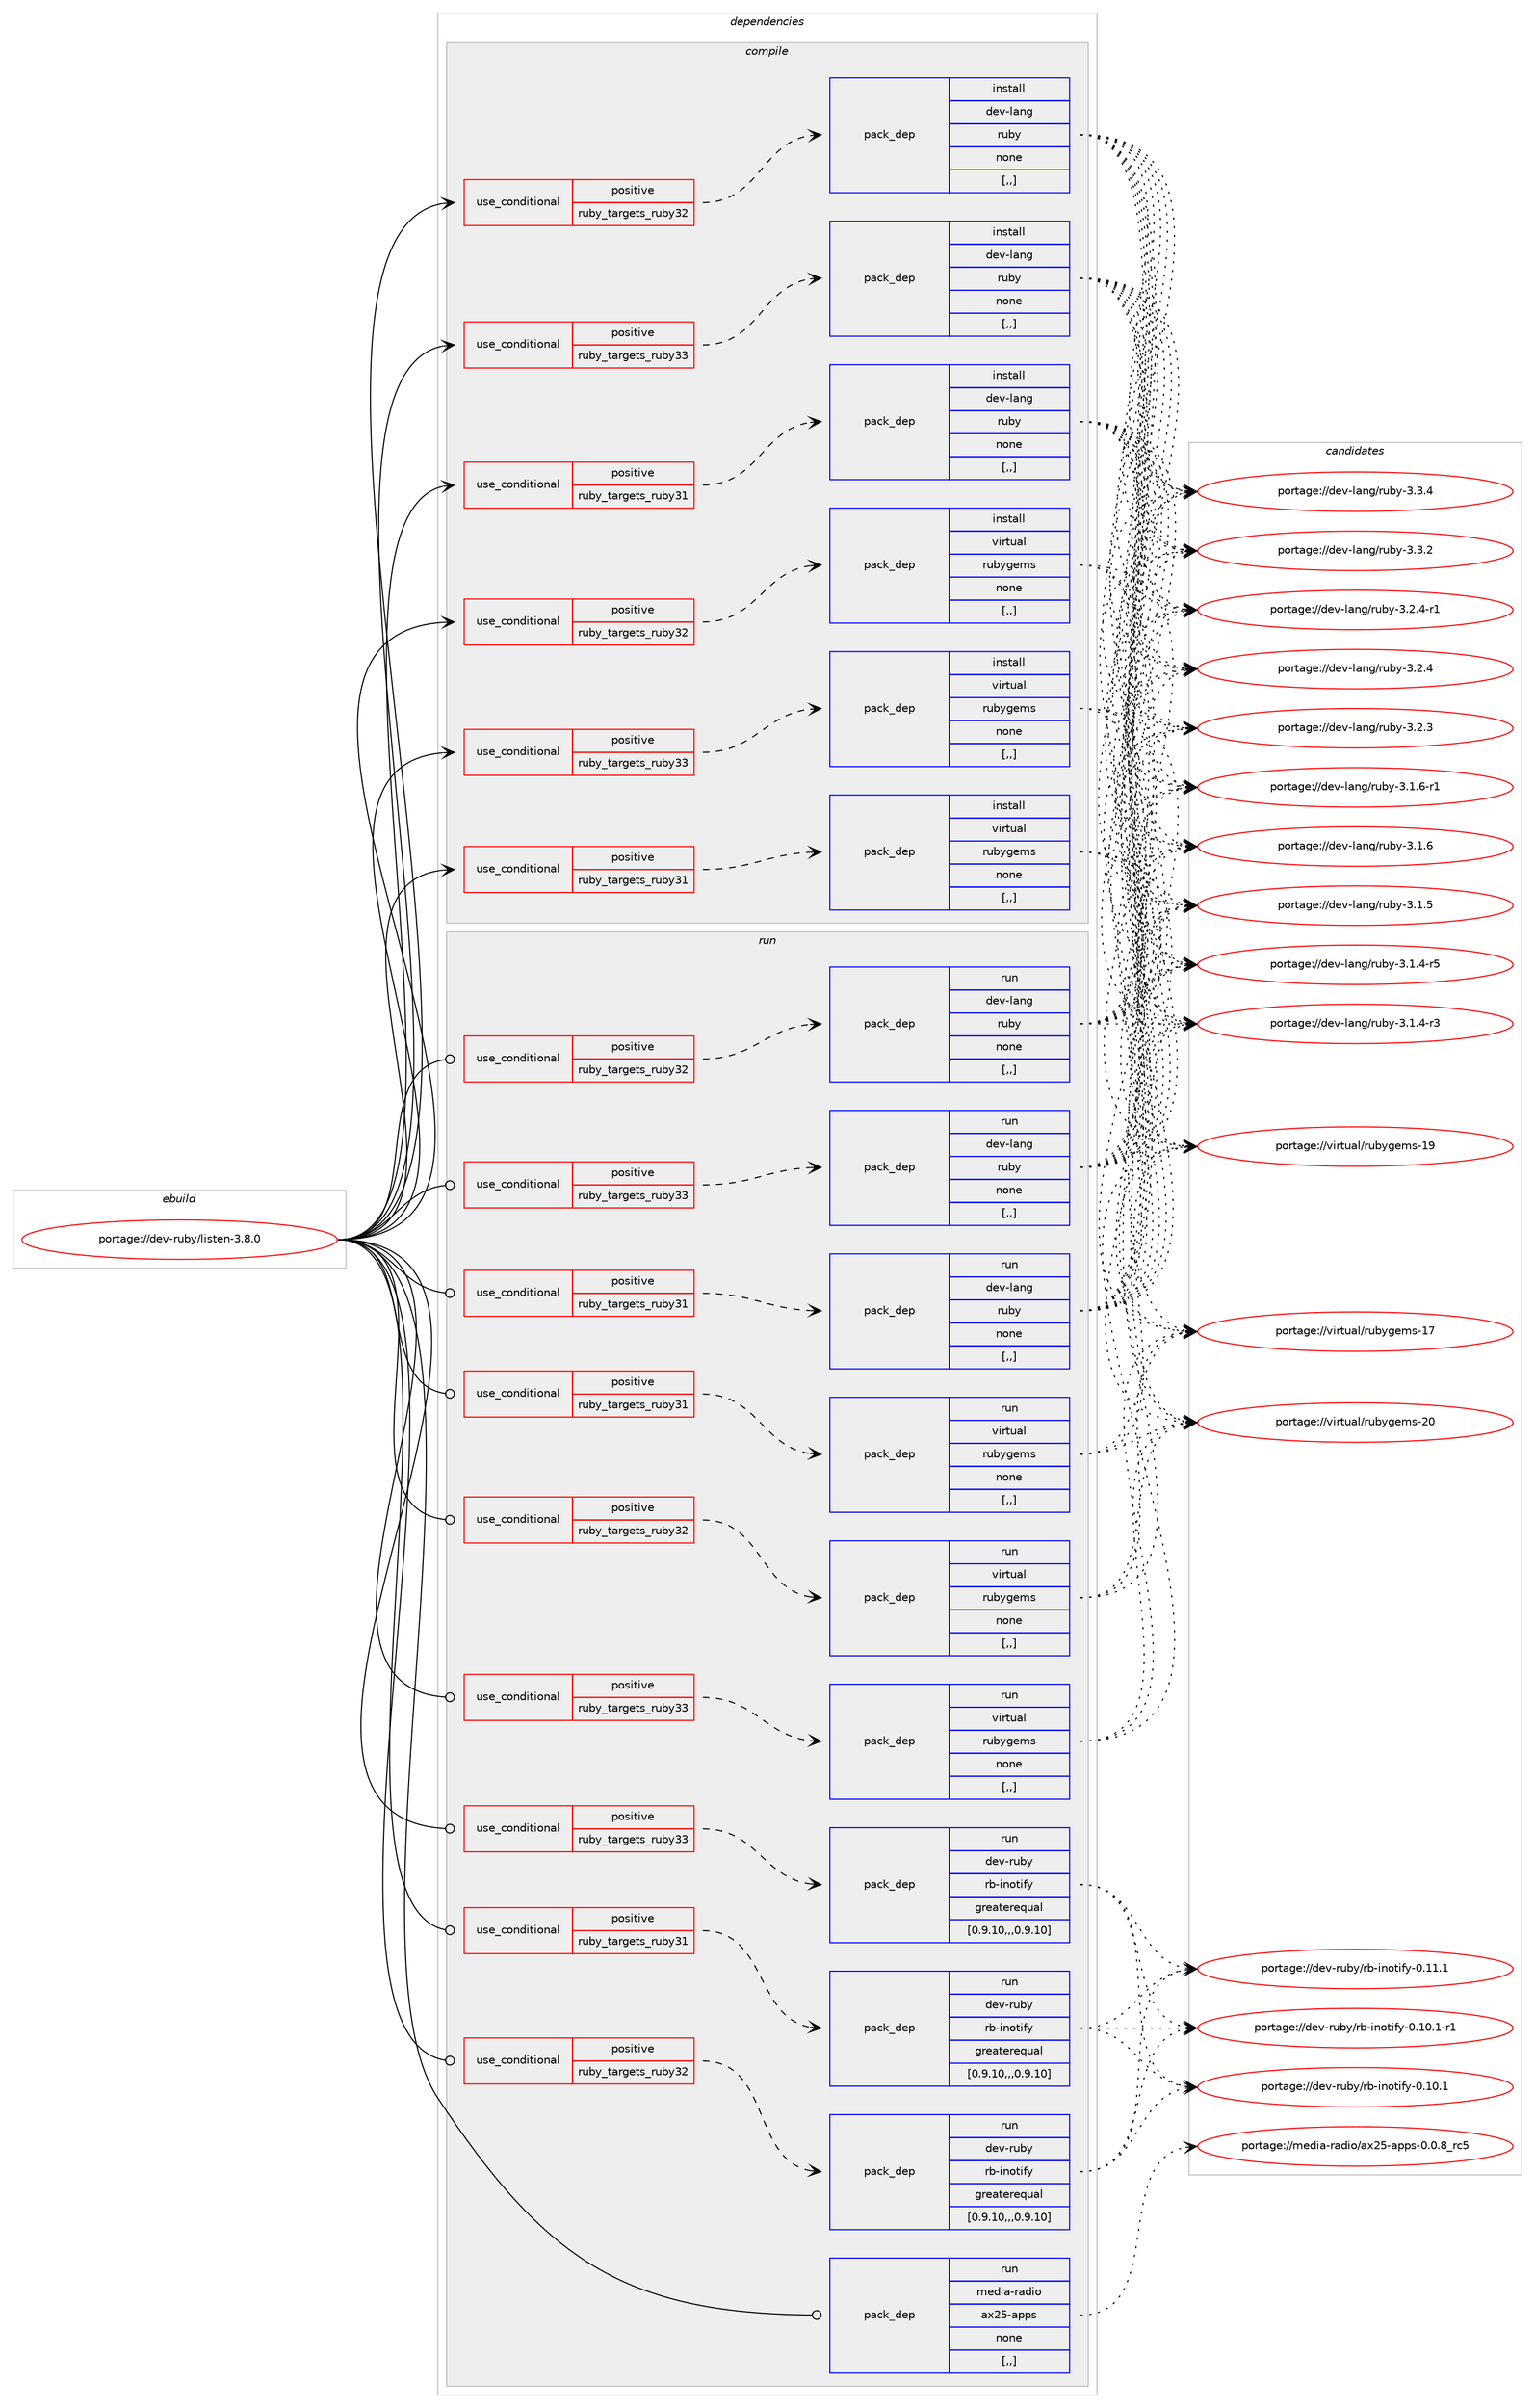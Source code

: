 digraph prolog {

# *************
# Graph options
# *************

newrank=true;
concentrate=true;
compound=true;
graph [rankdir=LR,fontname=Helvetica,fontsize=10,ranksep=1.5];#, ranksep=2.5, nodesep=0.2];
edge  [arrowhead=vee];
node  [fontname=Helvetica,fontsize=10];

# **********
# The ebuild
# **********

subgraph cluster_leftcol {
color=gray;
label=<<i>ebuild</i>>;
id [label="portage://dev-ruby/listen-3.8.0", color=red, width=4, href="../dev-ruby/listen-3.8.0.svg"];
}

# ****************
# The dependencies
# ****************

subgraph cluster_midcol {
color=gray;
label=<<i>dependencies</i>>;
subgraph cluster_compile {
fillcolor="#eeeeee";
style=filled;
label=<<i>compile</i>>;
subgraph cond49847 {
dependency188179 [label=<<TABLE BORDER="0" CELLBORDER="1" CELLSPACING="0" CELLPADDING="4"><TR><TD ROWSPAN="3" CELLPADDING="10">use_conditional</TD></TR><TR><TD>positive</TD></TR><TR><TD>ruby_targets_ruby31</TD></TR></TABLE>>, shape=none, color=red];
subgraph pack136991 {
dependency188180 [label=<<TABLE BORDER="0" CELLBORDER="1" CELLSPACING="0" CELLPADDING="4" WIDTH="220"><TR><TD ROWSPAN="6" CELLPADDING="30">pack_dep</TD></TR><TR><TD WIDTH="110">install</TD></TR><TR><TD>dev-lang</TD></TR><TR><TD>ruby</TD></TR><TR><TD>none</TD></TR><TR><TD>[,,]</TD></TR></TABLE>>, shape=none, color=blue];
}
dependency188179:e -> dependency188180:w [weight=20,style="dashed",arrowhead="vee"];
}
id:e -> dependency188179:w [weight=20,style="solid",arrowhead="vee"];
subgraph cond49848 {
dependency188181 [label=<<TABLE BORDER="0" CELLBORDER="1" CELLSPACING="0" CELLPADDING="4"><TR><TD ROWSPAN="3" CELLPADDING="10">use_conditional</TD></TR><TR><TD>positive</TD></TR><TR><TD>ruby_targets_ruby31</TD></TR></TABLE>>, shape=none, color=red];
subgraph pack136992 {
dependency188182 [label=<<TABLE BORDER="0" CELLBORDER="1" CELLSPACING="0" CELLPADDING="4" WIDTH="220"><TR><TD ROWSPAN="6" CELLPADDING="30">pack_dep</TD></TR><TR><TD WIDTH="110">install</TD></TR><TR><TD>virtual</TD></TR><TR><TD>rubygems</TD></TR><TR><TD>none</TD></TR><TR><TD>[,,]</TD></TR></TABLE>>, shape=none, color=blue];
}
dependency188181:e -> dependency188182:w [weight=20,style="dashed",arrowhead="vee"];
}
id:e -> dependency188181:w [weight=20,style="solid",arrowhead="vee"];
subgraph cond49849 {
dependency188183 [label=<<TABLE BORDER="0" CELLBORDER="1" CELLSPACING="0" CELLPADDING="4"><TR><TD ROWSPAN="3" CELLPADDING="10">use_conditional</TD></TR><TR><TD>positive</TD></TR><TR><TD>ruby_targets_ruby32</TD></TR></TABLE>>, shape=none, color=red];
subgraph pack136993 {
dependency188184 [label=<<TABLE BORDER="0" CELLBORDER="1" CELLSPACING="0" CELLPADDING="4" WIDTH="220"><TR><TD ROWSPAN="6" CELLPADDING="30">pack_dep</TD></TR><TR><TD WIDTH="110">install</TD></TR><TR><TD>dev-lang</TD></TR><TR><TD>ruby</TD></TR><TR><TD>none</TD></TR><TR><TD>[,,]</TD></TR></TABLE>>, shape=none, color=blue];
}
dependency188183:e -> dependency188184:w [weight=20,style="dashed",arrowhead="vee"];
}
id:e -> dependency188183:w [weight=20,style="solid",arrowhead="vee"];
subgraph cond49850 {
dependency188185 [label=<<TABLE BORDER="0" CELLBORDER="1" CELLSPACING="0" CELLPADDING="4"><TR><TD ROWSPAN="3" CELLPADDING="10">use_conditional</TD></TR><TR><TD>positive</TD></TR><TR><TD>ruby_targets_ruby32</TD></TR></TABLE>>, shape=none, color=red];
subgraph pack136994 {
dependency188186 [label=<<TABLE BORDER="0" CELLBORDER="1" CELLSPACING="0" CELLPADDING="4" WIDTH="220"><TR><TD ROWSPAN="6" CELLPADDING="30">pack_dep</TD></TR><TR><TD WIDTH="110">install</TD></TR><TR><TD>virtual</TD></TR><TR><TD>rubygems</TD></TR><TR><TD>none</TD></TR><TR><TD>[,,]</TD></TR></TABLE>>, shape=none, color=blue];
}
dependency188185:e -> dependency188186:w [weight=20,style="dashed",arrowhead="vee"];
}
id:e -> dependency188185:w [weight=20,style="solid",arrowhead="vee"];
subgraph cond49851 {
dependency188187 [label=<<TABLE BORDER="0" CELLBORDER="1" CELLSPACING="0" CELLPADDING="4"><TR><TD ROWSPAN="3" CELLPADDING="10">use_conditional</TD></TR><TR><TD>positive</TD></TR><TR><TD>ruby_targets_ruby33</TD></TR></TABLE>>, shape=none, color=red];
subgraph pack136995 {
dependency188188 [label=<<TABLE BORDER="0" CELLBORDER="1" CELLSPACING="0" CELLPADDING="4" WIDTH="220"><TR><TD ROWSPAN="6" CELLPADDING="30">pack_dep</TD></TR><TR><TD WIDTH="110">install</TD></TR><TR><TD>dev-lang</TD></TR><TR><TD>ruby</TD></TR><TR><TD>none</TD></TR><TR><TD>[,,]</TD></TR></TABLE>>, shape=none, color=blue];
}
dependency188187:e -> dependency188188:w [weight=20,style="dashed",arrowhead="vee"];
}
id:e -> dependency188187:w [weight=20,style="solid",arrowhead="vee"];
subgraph cond49852 {
dependency188189 [label=<<TABLE BORDER="0" CELLBORDER="1" CELLSPACING="0" CELLPADDING="4"><TR><TD ROWSPAN="3" CELLPADDING="10">use_conditional</TD></TR><TR><TD>positive</TD></TR><TR><TD>ruby_targets_ruby33</TD></TR></TABLE>>, shape=none, color=red];
subgraph pack136996 {
dependency188190 [label=<<TABLE BORDER="0" CELLBORDER="1" CELLSPACING="0" CELLPADDING="4" WIDTH="220"><TR><TD ROWSPAN="6" CELLPADDING="30">pack_dep</TD></TR><TR><TD WIDTH="110">install</TD></TR><TR><TD>virtual</TD></TR><TR><TD>rubygems</TD></TR><TR><TD>none</TD></TR><TR><TD>[,,]</TD></TR></TABLE>>, shape=none, color=blue];
}
dependency188189:e -> dependency188190:w [weight=20,style="dashed",arrowhead="vee"];
}
id:e -> dependency188189:w [weight=20,style="solid",arrowhead="vee"];
}
subgraph cluster_compileandrun {
fillcolor="#eeeeee";
style=filled;
label=<<i>compile and run</i>>;
}
subgraph cluster_run {
fillcolor="#eeeeee";
style=filled;
label=<<i>run</i>>;
subgraph cond49853 {
dependency188191 [label=<<TABLE BORDER="0" CELLBORDER="1" CELLSPACING="0" CELLPADDING="4"><TR><TD ROWSPAN="3" CELLPADDING="10">use_conditional</TD></TR><TR><TD>positive</TD></TR><TR><TD>ruby_targets_ruby31</TD></TR></TABLE>>, shape=none, color=red];
subgraph pack136997 {
dependency188192 [label=<<TABLE BORDER="0" CELLBORDER="1" CELLSPACING="0" CELLPADDING="4" WIDTH="220"><TR><TD ROWSPAN="6" CELLPADDING="30">pack_dep</TD></TR><TR><TD WIDTH="110">run</TD></TR><TR><TD>dev-lang</TD></TR><TR><TD>ruby</TD></TR><TR><TD>none</TD></TR><TR><TD>[,,]</TD></TR></TABLE>>, shape=none, color=blue];
}
dependency188191:e -> dependency188192:w [weight=20,style="dashed",arrowhead="vee"];
}
id:e -> dependency188191:w [weight=20,style="solid",arrowhead="odot"];
subgraph cond49854 {
dependency188193 [label=<<TABLE BORDER="0" CELLBORDER="1" CELLSPACING="0" CELLPADDING="4"><TR><TD ROWSPAN="3" CELLPADDING="10">use_conditional</TD></TR><TR><TD>positive</TD></TR><TR><TD>ruby_targets_ruby31</TD></TR></TABLE>>, shape=none, color=red];
subgraph pack136998 {
dependency188194 [label=<<TABLE BORDER="0" CELLBORDER="1" CELLSPACING="0" CELLPADDING="4" WIDTH="220"><TR><TD ROWSPAN="6" CELLPADDING="30">pack_dep</TD></TR><TR><TD WIDTH="110">run</TD></TR><TR><TD>dev-ruby</TD></TR><TR><TD>rb-inotify</TD></TR><TR><TD>greaterequal</TD></TR><TR><TD>[0.9.10,,,0.9.10]</TD></TR></TABLE>>, shape=none, color=blue];
}
dependency188193:e -> dependency188194:w [weight=20,style="dashed",arrowhead="vee"];
}
id:e -> dependency188193:w [weight=20,style="solid",arrowhead="odot"];
subgraph cond49855 {
dependency188195 [label=<<TABLE BORDER="0" CELLBORDER="1" CELLSPACING="0" CELLPADDING="4"><TR><TD ROWSPAN="3" CELLPADDING="10">use_conditional</TD></TR><TR><TD>positive</TD></TR><TR><TD>ruby_targets_ruby31</TD></TR></TABLE>>, shape=none, color=red];
subgraph pack136999 {
dependency188196 [label=<<TABLE BORDER="0" CELLBORDER="1" CELLSPACING="0" CELLPADDING="4" WIDTH="220"><TR><TD ROWSPAN="6" CELLPADDING="30">pack_dep</TD></TR><TR><TD WIDTH="110">run</TD></TR><TR><TD>virtual</TD></TR><TR><TD>rubygems</TD></TR><TR><TD>none</TD></TR><TR><TD>[,,]</TD></TR></TABLE>>, shape=none, color=blue];
}
dependency188195:e -> dependency188196:w [weight=20,style="dashed",arrowhead="vee"];
}
id:e -> dependency188195:w [weight=20,style="solid",arrowhead="odot"];
subgraph cond49856 {
dependency188197 [label=<<TABLE BORDER="0" CELLBORDER="1" CELLSPACING="0" CELLPADDING="4"><TR><TD ROWSPAN="3" CELLPADDING="10">use_conditional</TD></TR><TR><TD>positive</TD></TR><TR><TD>ruby_targets_ruby32</TD></TR></TABLE>>, shape=none, color=red];
subgraph pack137000 {
dependency188198 [label=<<TABLE BORDER="0" CELLBORDER="1" CELLSPACING="0" CELLPADDING="4" WIDTH="220"><TR><TD ROWSPAN="6" CELLPADDING="30">pack_dep</TD></TR><TR><TD WIDTH="110">run</TD></TR><TR><TD>dev-lang</TD></TR><TR><TD>ruby</TD></TR><TR><TD>none</TD></TR><TR><TD>[,,]</TD></TR></TABLE>>, shape=none, color=blue];
}
dependency188197:e -> dependency188198:w [weight=20,style="dashed",arrowhead="vee"];
}
id:e -> dependency188197:w [weight=20,style="solid",arrowhead="odot"];
subgraph cond49857 {
dependency188199 [label=<<TABLE BORDER="0" CELLBORDER="1" CELLSPACING="0" CELLPADDING="4"><TR><TD ROWSPAN="3" CELLPADDING="10">use_conditional</TD></TR><TR><TD>positive</TD></TR><TR><TD>ruby_targets_ruby32</TD></TR></TABLE>>, shape=none, color=red];
subgraph pack137001 {
dependency188200 [label=<<TABLE BORDER="0" CELLBORDER="1" CELLSPACING="0" CELLPADDING="4" WIDTH="220"><TR><TD ROWSPAN="6" CELLPADDING="30">pack_dep</TD></TR><TR><TD WIDTH="110">run</TD></TR><TR><TD>dev-ruby</TD></TR><TR><TD>rb-inotify</TD></TR><TR><TD>greaterequal</TD></TR><TR><TD>[0.9.10,,,0.9.10]</TD></TR></TABLE>>, shape=none, color=blue];
}
dependency188199:e -> dependency188200:w [weight=20,style="dashed",arrowhead="vee"];
}
id:e -> dependency188199:w [weight=20,style="solid",arrowhead="odot"];
subgraph cond49858 {
dependency188201 [label=<<TABLE BORDER="0" CELLBORDER="1" CELLSPACING="0" CELLPADDING="4"><TR><TD ROWSPAN="3" CELLPADDING="10">use_conditional</TD></TR><TR><TD>positive</TD></TR><TR><TD>ruby_targets_ruby32</TD></TR></TABLE>>, shape=none, color=red];
subgraph pack137002 {
dependency188202 [label=<<TABLE BORDER="0" CELLBORDER="1" CELLSPACING="0" CELLPADDING="4" WIDTH="220"><TR><TD ROWSPAN="6" CELLPADDING="30">pack_dep</TD></TR><TR><TD WIDTH="110">run</TD></TR><TR><TD>virtual</TD></TR><TR><TD>rubygems</TD></TR><TR><TD>none</TD></TR><TR><TD>[,,]</TD></TR></TABLE>>, shape=none, color=blue];
}
dependency188201:e -> dependency188202:w [weight=20,style="dashed",arrowhead="vee"];
}
id:e -> dependency188201:w [weight=20,style="solid",arrowhead="odot"];
subgraph cond49859 {
dependency188203 [label=<<TABLE BORDER="0" CELLBORDER="1" CELLSPACING="0" CELLPADDING="4"><TR><TD ROWSPAN="3" CELLPADDING="10">use_conditional</TD></TR><TR><TD>positive</TD></TR><TR><TD>ruby_targets_ruby33</TD></TR></TABLE>>, shape=none, color=red];
subgraph pack137003 {
dependency188204 [label=<<TABLE BORDER="0" CELLBORDER="1" CELLSPACING="0" CELLPADDING="4" WIDTH="220"><TR><TD ROWSPAN="6" CELLPADDING="30">pack_dep</TD></TR><TR><TD WIDTH="110">run</TD></TR><TR><TD>dev-lang</TD></TR><TR><TD>ruby</TD></TR><TR><TD>none</TD></TR><TR><TD>[,,]</TD></TR></TABLE>>, shape=none, color=blue];
}
dependency188203:e -> dependency188204:w [weight=20,style="dashed",arrowhead="vee"];
}
id:e -> dependency188203:w [weight=20,style="solid",arrowhead="odot"];
subgraph cond49860 {
dependency188205 [label=<<TABLE BORDER="0" CELLBORDER="1" CELLSPACING="0" CELLPADDING="4"><TR><TD ROWSPAN="3" CELLPADDING="10">use_conditional</TD></TR><TR><TD>positive</TD></TR><TR><TD>ruby_targets_ruby33</TD></TR></TABLE>>, shape=none, color=red];
subgraph pack137004 {
dependency188206 [label=<<TABLE BORDER="0" CELLBORDER="1" CELLSPACING="0" CELLPADDING="4" WIDTH="220"><TR><TD ROWSPAN="6" CELLPADDING="30">pack_dep</TD></TR><TR><TD WIDTH="110">run</TD></TR><TR><TD>dev-ruby</TD></TR><TR><TD>rb-inotify</TD></TR><TR><TD>greaterequal</TD></TR><TR><TD>[0.9.10,,,0.9.10]</TD></TR></TABLE>>, shape=none, color=blue];
}
dependency188205:e -> dependency188206:w [weight=20,style="dashed",arrowhead="vee"];
}
id:e -> dependency188205:w [weight=20,style="solid",arrowhead="odot"];
subgraph cond49861 {
dependency188207 [label=<<TABLE BORDER="0" CELLBORDER="1" CELLSPACING="0" CELLPADDING="4"><TR><TD ROWSPAN="3" CELLPADDING="10">use_conditional</TD></TR><TR><TD>positive</TD></TR><TR><TD>ruby_targets_ruby33</TD></TR></TABLE>>, shape=none, color=red];
subgraph pack137005 {
dependency188208 [label=<<TABLE BORDER="0" CELLBORDER="1" CELLSPACING="0" CELLPADDING="4" WIDTH="220"><TR><TD ROWSPAN="6" CELLPADDING="30">pack_dep</TD></TR><TR><TD WIDTH="110">run</TD></TR><TR><TD>virtual</TD></TR><TR><TD>rubygems</TD></TR><TR><TD>none</TD></TR><TR><TD>[,,]</TD></TR></TABLE>>, shape=none, color=blue];
}
dependency188207:e -> dependency188208:w [weight=20,style="dashed",arrowhead="vee"];
}
id:e -> dependency188207:w [weight=20,style="solid",arrowhead="odot"];
subgraph pack137006 {
dependency188209 [label=<<TABLE BORDER="0" CELLBORDER="1" CELLSPACING="0" CELLPADDING="4" WIDTH="220"><TR><TD ROWSPAN="6" CELLPADDING="30">pack_dep</TD></TR><TR><TD WIDTH="110">run</TD></TR><TR><TD>media-radio</TD></TR><TR><TD>ax25-apps</TD></TR><TR><TD>none</TD></TR><TR><TD>[,,]</TD></TR></TABLE>>, shape=none, color=blue];
}
id:e -> dependency188209:w [weight=20,style="solid",arrowhead="odot"];
}
}

# **************
# The candidates
# **************

subgraph cluster_choices {
rank=same;
color=gray;
label=<<i>candidates</i>>;

subgraph choice136991 {
color=black;
nodesep=1;
choice10010111845108971101034711411798121455146514652 [label="portage://dev-lang/ruby-3.3.4", color=red, width=4,href="../dev-lang/ruby-3.3.4.svg"];
choice10010111845108971101034711411798121455146514650 [label="portage://dev-lang/ruby-3.3.2", color=red, width=4,href="../dev-lang/ruby-3.3.2.svg"];
choice100101118451089711010347114117981214551465046524511449 [label="portage://dev-lang/ruby-3.2.4-r1", color=red, width=4,href="../dev-lang/ruby-3.2.4-r1.svg"];
choice10010111845108971101034711411798121455146504652 [label="portage://dev-lang/ruby-3.2.4", color=red, width=4,href="../dev-lang/ruby-3.2.4.svg"];
choice10010111845108971101034711411798121455146504651 [label="portage://dev-lang/ruby-3.2.3", color=red, width=4,href="../dev-lang/ruby-3.2.3.svg"];
choice100101118451089711010347114117981214551464946544511449 [label="portage://dev-lang/ruby-3.1.6-r1", color=red, width=4,href="../dev-lang/ruby-3.1.6-r1.svg"];
choice10010111845108971101034711411798121455146494654 [label="portage://dev-lang/ruby-3.1.6", color=red, width=4,href="../dev-lang/ruby-3.1.6.svg"];
choice10010111845108971101034711411798121455146494653 [label="portage://dev-lang/ruby-3.1.5", color=red, width=4,href="../dev-lang/ruby-3.1.5.svg"];
choice100101118451089711010347114117981214551464946524511453 [label="portage://dev-lang/ruby-3.1.4-r5", color=red, width=4,href="../dev-lang/ruby-3.1.4-r5.svg"];
choice100101118451089711010347114117981214551464946524511451 [label="portage://dev-lang/ruby-3.1.4-r3", color=red, width=4,href="../dev-lang/ruby-3.1.4-r3.svg"];
dependency188180:e -> choice10010111845108971101034711411798121455146514652:w [style=dotted,weight="100"];
dependency188180:e -> choice10010111845108971101034711411798121455146514650:w [style=dotted,weight="100"];
dependency188180:e -> choice100101118451089711010347114117981214551465046524511449:w [style=dotted,weight="100"];
dependency188180:e -> choice10010111845108971101034711411798121455146504652:w [style=dotted,weight="100"];
dependency188180:e -> choice10010111845108971101034711411798121455146504651:w [style=dotted,weight="100"];
dependency188180:e -> choice100101118451089711010347114117981214551464946544511449:w [style=dotted,weight="100"];
dependency188180:e -> choice10010111845108971101034711411798121455146494654:w [style=dotted,weight="100"];
dependency188180:e -> choice10010111845108971101034711411798121455146494653:w [style=dotted,weight="100"];
dependency188180:e -> choice100101118451089711010347114117981214551464946524511453:w [style=dotted,weight="100"];
dependency188180:e -> choice100101118451089711010347114117981214551464946524511451:w [style=dotted,weight="100"];
}
subgraph choice136992 {
color=black;
nodesep=1;
choice118105114116117971084711411798121103101109115455048 [label="portage://virtual/rubygems-20", color=red, width=4,href="../virtual/rubygems-20.svg"];
choice118105114116117971084711411798121103101109115454957 [label="portage://virtual/rubygems-19", color=red, width=4,href="../virtual/rubygems-19.svg"];
choice118105114116117971084711411798121103101109115454955 [label="portage://virtual/rubygems-17", color=red, width=4,href="../virtual/rubygems-17.svg"];
dependency188182:e -> choice118105114116117971084711411798121103101109115455048:w [style=dotted,weight="100"];
dependency188182:e -> choice118105114116117971084711411798121103101109115454957:w [style=dotted,weight="100"];
dependency188182:e -> choice118105114116117971084711411798121103101109115454955:w [style=dotted,weight="100"];
}
subgraph choice136993 {
color=black;
nodesep=1;
choice10010111845108971101034711411798121455146514652 [label="portage://dev-lang/ruby-3.3.4", color=red, width=4,href="../dev-lang/ruby-3.3.4.svg"];
choice10010111845108971101034711411798121455146514650 [label="portage://dev-lang/ruby-3.3.2", color=red, width=4,href="../dev-lang/ruby-3.3.2.svg"];
choice100101118451089711010347114117981214551465046524511449 [label="portage://dev-lang/ruby-3.2.4-r1", color=red, width=4,href="../dev-lang/ruby-3.2.4-r1.svg"];
choice10010111845108971101034711411798121455146504652 [label="portage://dev-lang/ruby-3.2.4", color=red, width=4,href="../dev-lang/ruby-3.2.4.svg"];
choice10010111845108971101034711411798121455146504651 [label="portage://dev-lang/ruby-3.2.3", color=red, width=4,href="../dev-lang/ruby-3.2.3.svg"];
choice100101118451089711010347114117981214551464946544511449 [label="portage://dev-lang/ruby-3.1.6-r1", color=red, width=4,href="../dev-lang/ruby-3.1.6-r1.svg"];
choice10010111845108971101034711411798121455146494654 [label="portage://dev-lang/ruby-3.1.6", color=red, width=4,href="../dev-lang/ruby-3.1.6.svg"];
choice10010111845108971101034711411798121455146494653 [label="portage://dev-lang/ruby-3.1.5", color=red, width=4,href="../dev-lang/ruby-3.1.5.svg"];
choice100101118451089711010347114117981214551464946524511453 [label="portage://dev-lang/ruby-3.1.4-r5", color=red, width=4,href="../dev-lang/ruby-3.1.4-r5.svg"];
choice100101118451089711010347114117981214551464946524511451 [label="portage://dev-lang/ruby-3.1.4-r3", color=red, width=4,href="../dev-lang/ruby-3.1.4-r3.svg"];
dependency188184:e -> choice10010111845108971101034711411798121455146514652:w [style=dotted,weight="100"];
dependency188184:e -> choice10010111845108971101034711411798121455146514650:w [style=dotted,weight="100"];
dependency188184:e -> choice100101118451089711010347114117981214551465046524511449:w [style=dotted,weight="100"];
dependency188184:e -> choice10010111845108971101034711411798121455146504652:w [style=dotted,weight="100"];
dependency188184:e -> choice10010111845108971101034711411798121455146504651:w [style=dotted,weight="100"];
dependency188184:e -> choice100101118451089711010347114117981214551464946544511449:w [style=dotted,weight="100"];
dependency188184:e -> choice10010111845108971101034711411798121455146494654:w [style=dotted,weight="100"];
dependency188184:e -> choice10010111845108971101034711411798121455146494653:w [style=dotted,weight="100"];
dependency188184:e -> choice100101118451089711010347114117981214551464946524511453:w [style=dotted,weight="100"];
dependency188184:e -> choice100101118451089711010347114117981214551464946524511451:w [style=dotted,weight="100"];
}
subgraph choice136994 {
color=black;
nodesep=1;
choice118105114116117971084711411798121103101109115455048 [label="portage://virtual/rubygems-20", color=red, width=4,href="../virtual/rubygems-20.svg"];
choice118105114116117971084711411798121103101109115454957 [label="portage://virtual/rubygems-19", color=red, width=4,href="../virtual/rubygems-19.svg"];
choice118105114116117971084711411798121103101109115454955 [label="portage://virtual/rubygems-17", color=red, width=4,href="../virtual/rubygems-17.svg"];
dependency188186:e -> choice118105114116117971084711411798121103101109115455048:w [style=dotted,weight="100"];
dependency188186:e -> choice118105114116117971084711411798121103101109115454957:w [style=dotted,weight="100"];
dependency188186:e -> choice118105114116117971084711411798121103101109115454955:w [style=dotted,weight="100"];
}
subgraph choice136995 {
color=black;
nodesep=1;
choice10010111845108971101034711411798121455146514652 [label="portage://dev-lang/ruby-3.3.4", color=red, width=4,href="../dev-lang/ruby-3.3.4.svg"];
choice10010111845108971101034711411798121455146514650 [label="portage://dev-lang/ruby-3.3.2", color=red, width=4,href="../dev-lang/ruby-3.3.2.svg"];
choice100101118451089711010347114117981214551465046524511449 [label="portage://dev-lang/ruby-3.2.4-r1", color=red, width=4,href="../dev-lang/ruby-3.2.4-r1.svg"];
choice10010111845108971101034711411798121455146504652 [label="portage://dev-lang/ruby-3.2.4", color=red, width=4,href="../dev-lang/ruby-3.2.4.svg"];
choice10010111845108971101034711411798121455146504651 [label="portage://dev-lang/ruby-3.2.3", color=red, width=4,href="../dev-lang/ruby-3.2.3.svg"];
choice100101118451089711010347114117981214551464946544511449 [label="portage://dev-lang/ruby-3.1.6-r1", color=red, width=4,href="../dev-lang/ruby-3.1.6-r1.svg"];
choice10010111845108971101034711411798121455146494654 [label="portage://dev-lang/ruby-3.1.6", color=red, width=4,href="../dev-lang/ruby-3.1.6.svg"];
choice10010111845108971101034711411798121455146494653 [label="portage://dev-lang/ruby-3.1.5", color=red, width=4,href="../dev-lang/ruby-3.1.5.svg"];
choice100101118451089711010347114117981214551464946524511453 [label="portage://dev-lang/ruby-3.1.4-r5", color=red, width=4,href="../dev-lang/ruby-3.1.4-r5.svg"];
choice100101118451089711010347114117981214551464946524511451 [label="portage://dev-lang/ruby-3.1.4-r3", color=red, width=4,href="../dev-lang/ruby-3.1.4-r3.svg"];
dependency188188:e -> choice10010111845108971101034711411798121455146514652:w [style=dotted,weight="100"];
dependency188188:e -> choice10010111845108971101034711411798121455146514650:w [style=dotted,weight="100"];
dependency188188:e -> choice100101118451089711010347114117981214551465046524511449:w [style=dotted,weight="100"];
dependency188188:e -> choice10010111845108971101034711411798121455146504652:w [style=dotted,weight="100"];
dependency188188:e -> choice10010111845108971101034711411798121455146504651:w [style=dotted,weight="100"];
dependency188188:e -> choice100101118451089711010347114117981214551464946544511449:w [style=dotted,weight="100"];
dependency188188:e -> choice10010111845108971101034711411798121455146494654:w [style=dotted,weight="100"];
dependency188188:e -> choice10010111845108971101034711411798121455146494653:w [style=dotted,weight="100"];
dependency188188:e -> choice100101118451089711010347114117981214551464946524511453:w [style=dotted,weight="100"];
dependency188188:e -> choice100101118451089711010347114117981214551464946524511451:w [style=dotted,weight="100"];
}
subgraph choice136996 {
color=black;
nodesep=1;
choice118105114116117971084711411798121103101109115455048 [label="portage://virtual/rubygems-20", color=red, width=4,href="../virtual/rubygems-20.svg"];
choice118105114116117971084711411798121103101109115454957 [label="portage://virtual/rubygems-19", color=red, width=4,href="../virtual/rubygems-19.svg"];
choice118105114116117971084711411798121103101109115454955 [label="portage://virtual/rubygems-17", color=red, width=4,href="../virtual/rubygems-17.svg"];
dependency188190:e -> choice118105114116117971084711411798121103101109115455048:w [style=dotted,weight="100"];
dependency188190:e -> choice118105114116117971084711411798121103101109115454957:w [style=dotted,weight="100"];
dependency188190:e -> choice118105114116117971084711411798121103101109115454955:w [style=dotted,weight="100"];
}
subgraph choice136997 {
color=black;
nodesep=1;
choice10010111845108971101034711411798121455146514652 [label="portage://dev-lang/ruby-3.3.4", color=red, width=4,href="../dev-lang/ruby-3.3.4.svg"];
choice10010111845108971101034711411798121455146514650 [label="portage://dev-lang/ruby-3.3.2", color=red, width=4,href="../dev-lang/ruby-3.3.2.svg"];
choice100101118451089711010347114117981214551465046524511449 [label="portage://dev-lang/ruby-3.2.4-r1", color=red, width=4,href="../dev-lang/ruby-3.2.4-r1.svg"];
choice10010111845108971101034711411798121455146504652 [label="portage://dev-lang/ruby-3.2.4", color=red, width=4,href="../dev-lang/ruby-3.2.4.svg"];
choice10010111845108971101034711411798121455146504651 [label="portage://dev-lang/ruby-3.2.3", color=red, width=4,href="../dev-lang/ruby-3.2.3.svg"];
choice100101118451089711010347114117981214551464946544511449 [label="portage://dev-lang/ruby-3.1.6-r1", color=red, width=4,href="../dev-lang/ruby-3.1.6-r1.svg"];
choice10010111845108971101034711411798121455146494654 [label="portage://dev-lang/ruby-3.1.6", color=red, width=4,href="../dev-lang/ruby-3.1.6.svg"];
choice10010111845108971101034711411798121455146494653 [label="portage://dev-lang/ruby-3.1.5", color=red, width=4,href="../dev-lang/ruby-3.1.5.svg"];
choice100101118451089711010347114117981214551464946524511453 [label="portage://dev-lang/ruby-3.1.4-r5", color=red, width=4,href="../dev-lang/ruby-3.1.4-r5.svg"];
choice100101118451089711010347114117981214551464946524511451 [label="portage://dev-lang/ruby-3.1.4-r3", color=red, width=4,href="../dev-lang/ruby-3.1.4-r3.svg"];
dependency188192:e -> choice10010111845108971101034711411798121455146514652:w [style=dotted,weight="100"];
dependency188192:e -> choice10010111845108971101034711411798121455146514650:w [style=dotted,weight="100"];
dependency188192:e -> choice100101118451089711010347114117981214551465046524511449:w [style=dotted,weight="100"];
dependency188192:e -> choice10010111845108971101034711411798121455146504652:w [style=dotted,weight="100"];
dependency188192:e -> choice10010111845108971101034711411798121455146504651:w [style=dotted,weight="100"];
dependency188192:e -> choice100101118451089711010347114117981214551464946544511449:w [style=dotted,weight="100"];
dependency188192:e -> choice10010111845108971101034711411798121455146494654:w [style=dotted,weight="100"];
dependency188192:e -> choice10010111845108971101034711411798121455146494653:w [style=dotted,weight="100"];
dependency188192:e -> choice100101118451089711010347114117981214551464946524511453:w [style=dotted,weight="100"];
dependency188192:e -> choice100101118451089711010347114117981214551464946524511451:w [style=dotted,weight="100"];
}
subgraph choice136998 {
color=black;
nodesep=1;
choice100101118451141179812147114984510511011111610510212145484649494649 [label="portage://dev-ruby/rb-inotify-0.11.1", color=red, width=4,href="../dev-ruby/rb-inotify-0.11.1.svg"];
choice1001011184511411798121471149845105110111116105102121454846494846494511449 [label="portage://dev-ruby/rb-inotify-0.10.1-r1", color=red, width=4,href="../dev-ruby/rb-inotify-0.10.1-r1.svg"];
choice100101118451141179812147114984510511011111610510212145484649484649 [label="portage://dev-ruby/rb-inotify-0.10.1", color=red, width=4,href="../dev-ruby/rb-inotify-0.10.1.svg"];
dependency188194:e -> choice100101118451141179812147114984510511011111610510212145484649494649:w [style=dotted,weight="100"];
dependency188194:e -> choice1001011184511411798121471149845105110111116105102121454846494846494511449:w [style=dotted,weight="100"];
dependency188194:e -> choice100101118451141179812147114984510511011111610510212145484649484649:w [style=dotted,weight="100"];
}
subgraph choice136999 {
color=black;
nodesep=1;
choice118105114116117971084711411798121103101109115455048 [label="portage://virtual/rubygems-20", color=red, width=4,href="../virtual/rubygems-20.svg"];
choice118105114116117971084711411798121103101109115454957 [label="portage://virtual/rubygems-19", color=red, width=4,href="../virtual/rubygems-19.svg"];
choice118105114116117971084711411798121103101109115454955 [label="portage://virtual/rubygems-17", color=red, width=4,href="../virtual/rubygems-17.svg"];
dependency188196:e -> choice118105114116117971084711411798121103101109115455048:w [style=dotted,weight="100"];
dependency188196:e -> choice118105114116117971084711411798121103101109115454957:w [style=dotted,weight="100"];
dependency188196:e -> choice118105114116117971084711411798121103101109115454955:w [style=dotted,weight="100"];
}
subgraph choice137000 {
color=black;
nodesep=1;
choice10010111845108971101034711411798121455146514652 [label="portage://dev-lang/ruby-3.3.4", color=red, width=4,href="../dev-lang/ruby-3.3.4.svg"];
choice10010111845108971101034711411798121455146514650 [label="portage://dev-lang/ruby-3.3.2", color=red, width=4,href="../dev-lang/ruby-3.3.2.svg"];
choice100101118451089711010347114117981214551465046524511449 [label="portage://dev-lang/ruby-3.2.4-r1", color=red, width=4,href="../dev-lang/ruby-3.2.4-r1.svg"];
choice10010111845108971101034711411798121455146504652 [label="portage://dev-lang/ruby-3.2.4", color=red, width=4,href="../dev-lang/ruby-3.2.4.svg"];
choice10010111845108971101034711411798121455146504651 [label="portage://dev-lang/ruby-3.2.3", color=red, width=4,href="../dev-lang/ruby-3.2.3.svg"];
choice100101118451089711010347114117981214551464946544511449 [label="portage://dev-lang/ruby-3.1.6-r1", color=red, width=4,href="../dev-lang/ruby-3.1.6-r1.svg"];
choice10010111845108971101034711411798121455146494654 [label="portage://dev-lang/ruby-3.1.6", color=red, width=4,href="../dev-lang/ruby-3.1.6.svg"];
choice10010111845108971101034711411798121455146494653 [label="portage://dev-lang/ruby-3.1.5", color=red, width=4,href="../dev-lang/ruby-3.1.5.svg"];
choice100101118451089711010347114117981214551464946524511453 [label="portage://dev-lang/ruby-3.1.4-r5", color=red, width=4,href="../dev-lang/ruby-3.1.4-r5.svg"];
choice100101118451089711010347114117981214551464946524511451 [label="portage://dev-lang/ruby-3.1.4-r3", color=red, width=4,href="../dev-lang/ruby-3.1.4-r3.svg"];
dependency188198:e -> choice10010111845108971101034711411798121455146514652:w [style=dotted,weight="100"];
dependency188198:e -> choice10010111845108971101034711411798121455146514650:w [style=dotted,weight="100"];
dependency188198:e -> choice100101118451089711010347114117981214551465046524511449:w [style=dotted,weight="100"];
dependency188198:e -> choice10010111845108971101034711411798121455146504652:w [style=dotted,weight="100"];
dependency188198:e -> choice10010111845108971101034711411798121455146504651:w [style=dotted,weight="100"];
dependency188198:e -> choice100101118451089711010347114117981214551464946544511449:w [style=dotted,weight="100"];
dependency188198:e -> choice10010111845108971101034711411798121455146494654:w [style=dotted,weight="100"];
dependency188198:e -> choice10010111845108971101034711411798121455146494653:w [style=dotted,weight="100"];
dependency188198:e -> choice100101118451089711010347114117981214551464946524511453:w [style=dotted,weight="100"];
dependency188198:e -> choice100101118451089711010347114117981214551464946524511451:w [style=dotted,weight="100"];
}
subgraph choice137001 {
color=black;
nodesep=1;
choice100101118451141179812147114984510511011111610510212145484649494649 [label="portage://dev-ruby/rb-inotify-0.11.1", color=red, width=4,href="../dev-ruby/rb-inotify-0.11.1.svg"];
choice1001011184511411798121471149845105110111116105102121454846494846494511449 [label="portage://dev-ruby/rb-inotify-0.10.1-r1", color=red, width=4,href="../dev-ruby/rb-inotify-0.10.1-r1.svg"];
choice100101118451141179812147114984510511011111610510212145484649484649 [label="portage://dev-ruby/rb-inotify-0.10.1", color=red, width=4,href="../dev-ruby/rb-inotify-0.10.1.svg"];
dependency188200:e -> choice100101118451141179812147114984510511011111610510212145484649494649:w [style=dotted,weight="100"];
dependency188200:e -> choice1001011184511411798121471149845105110111116105102121454846494846494511449:w [style=dotted,weight="100"];
dependency188200:e -> choice100101118451141179812147114984510511011111610510212145484649484649:w [style=dotted,weight="100"];
}
subgraph choice137002 {
color=black;
nodesep=1;
choice118105114116117971084711411798121103101109115455048 [label="portage://virtual/rubygems-20", color=red, width=4,href="../virtual/rubygems-20.svg"];
choice118105114116117971084711411798121103101109115454957 [label="portage://virtual/rubygems-19", color=red, width=4,href="../virtual/rubygems-19.svg"];
choice118105114116117971084711411798121103101109115454955 [label="portage://virtual/rubygems-17", color=red, width=4,href="../virtual/rubygems-17.svg"];
dependency188202:e -> choice118105114116117971084711411798121103101109115455048:w [style=dotted,weight="100"];
dependency188202:e -> choice118105114116117971084711411798121103101109115454957:w [style=dotted,weight="100"];
dependency188202:e -> choice118105114116117971084711411798121103101109115454955:w [style=dotted,weight="100"];
}
subgraph choice137003 {
color=black;
nodesep=1;
choice10010111845108971101034711411798121455146514652 [label="portage://dev-lang/ruby-3.3.4", color=red, width=4,href="../dev-lang/ruby-3.3.4.svg"];
choice10010111845108971101034711411798121455146514650 [label="portage://dev-lang/ruby-3.3.2", color=red, width=4,href="../dev-lang/ruby-3.3.2.svg"];
choice100101118451089711010347114117981214551465046524511449 [label="portage://dev-lang/ruby-3.2.4-r1", color=red, width=4,href="../dev-lang/ruby-3.2.4-r1.svg"];
choice10010111845108971101034711411798121455146504652 [label="portage://dev-lang/ruby-3.2.4", color=red, width=4,href="../dev-lang/ruby-3.2.4.svg"];
choice10010111845108971101034711411798121455146504651 [label="portage://dev-lang/ruby-3.2.3", color=red, width=4,href="../dev-lang/ruby-3.2.3.svg"];
choice100101118451089711010347114117981214551464946544511449 [label="portage://dev-lang/ruby-3.1.6-r1", color=red, width=4,href="../dev-lang/ruby-3.1.6-r1.svg"];
choice10010111845108971101034711411798121455146494654 [label="portage://dev-lang/ruby-3.1.6", color=red, width=4,href="../dev-lang/ruby-3.1.6.svg"];
choice10010111845108971101034711411798121455146494653 [label="portage://dev-lang/ruby-3.1.5", color=red, width=4,href="../dev-lang/ruby-3.1.5.svg"];
choice100101118451089711010347114117981214551464946524511453 [label="portage://dev-lang/ruby-3.1.4-r5", color=red, width=4,href="../dev-lang/ruby-3.1.4-r5.svg"];
choice100101118451089711010347114117981214551464946524511451 [label="portage://dev-lang/ruby-3.1.4-r3", color=red, width=4,href="../dev-lang/ruby-3.1.4-r3.svg"];
dependency188204:e -> choice10010111845108971101034711411798121455146514652:w [style=dotted,weight="100"];
dependency188204:e -> choice10010111845108971101034711411798121455146514650:w [style=dotted,weight="100"];
dependency188204:e -> choice100101118451089711010347114117981214551465046524511449:w [style=dotted,weight="100"];
dependency188204:e -> choice10010111845108971101034711411798121455146504652:w [style=dotted,weight="100"];
dependency188204:e -> choice10010111845108971101034711411798121455146504651:w [style=dotted,weight="100"];
dependency188204:e -> choice100101118451089711010347114117981214551464946544511449:w [style=dotted,weight="100"];
dependency188204:e -> choice10010111845108971101034711411798121455146494654:w [style=dotted,weight="100"];
dependency188204:e -> choice10010111845108971101034711411798121455146494653:w [style=dotted,weight="100"];
dependency188204:e -> choice100101118451089711010347114117981214551464946524511453:w [style=dotted,weight="100"];
dependency188204:e -> choice100101118451089711010347114117981214551464946524511451:w [style=dotted,weight="100"];
}
subgraph choice137004 {
color=black;
nodesep=1;
choice100101118451141179812147114984510511011111610510212145484649494649 [label="portage://dev-ruby/rb-inotify-0.11.1", color=red, width=4,href="../dev-ruby/rb-inotify-0.11.1.svg"];
choice1001011184511411798121471149845105110111116105102121454846494846494511449 [label="portage://dev-ruby/rb-inotify-0.10.1-r1", color=red, width=4,href="../dev-ruby/rb-inotify-0.10.1-r1.svg"];
choice100101118451141179812147114984510511011111610510212145484649484649 [label="portage://dev-ruby/rb-inotify-0.10.1", color=red, width=4,href="../dev-ruby/rb-inotify-0.10.1.svg"];
dependency188206:e -> choice100101118451141179812147114984510511011111610510212145484649494649:w [style=dotted,weight="100"];
dependency188206:e -> choice1001011184511411798121471149845105110111116105102121454846494846494511449:w [style=dotted,weight="100"];
dependency188206:e -> choice100101118451141179812147114984510511011111610510212145484649484649:w [style=dotted,weight="100"];
}
subgraph choice137005 {
color=black;
nodesep=1;
choice118105114116117971084711411798121103101109115455048 [label="portage://virtual/rubygems-20", color=red, width=4,href="../virtual/rubygems-20.svg"];
choice118105114116117971084711411798121103101109115454957 [label="portage://virtual/rubygems-19", color=red, width=4,href="../virtual/rubygems-19.svg"];
choice118105114116117971084711411798121103101109115454955 [label="portage://virtual/rubygems-17", color=red, width=4,href="../virtual/rubygems-17.svg"];
dependency188208:e -> choice118105114116117971084711411798121103101109115455048:w [style=dotted,weight="100"];
dependency188208:e -> choice118105114116117971084711411798121103101109115454957:w [style=dotted,weight="100"];
dependency188208:e -> choice118105114116117971084711411798121103101109115454955:w [style=dotted,weight="100"];
}
subgraph choice137006 {
color=black;
nodesep=1;
choice109101100105974511497100105111479712050534597112112115454846484656951149953 [label="portage://media-radio/ax25-apps-0.0.8_rc5", color=red, width=4,href="../media-radio/ax25-apps-0.0.8_rc5.svg"];
dependency188209:e -> choice109101100105974511497100105111479712050534597112112115454846484656951149953:w [style=dotted,weight="100"];
}
}

}
